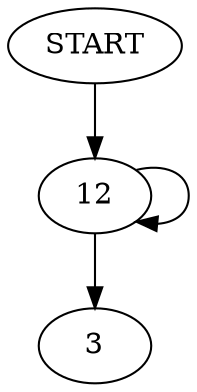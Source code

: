 digraph "" {
	START -> 12	[key=0];
	12 -> 12	[key=0,
		letter=a];
	12 -> 3	[key=0,
		final=True,
		letter=n];
}
